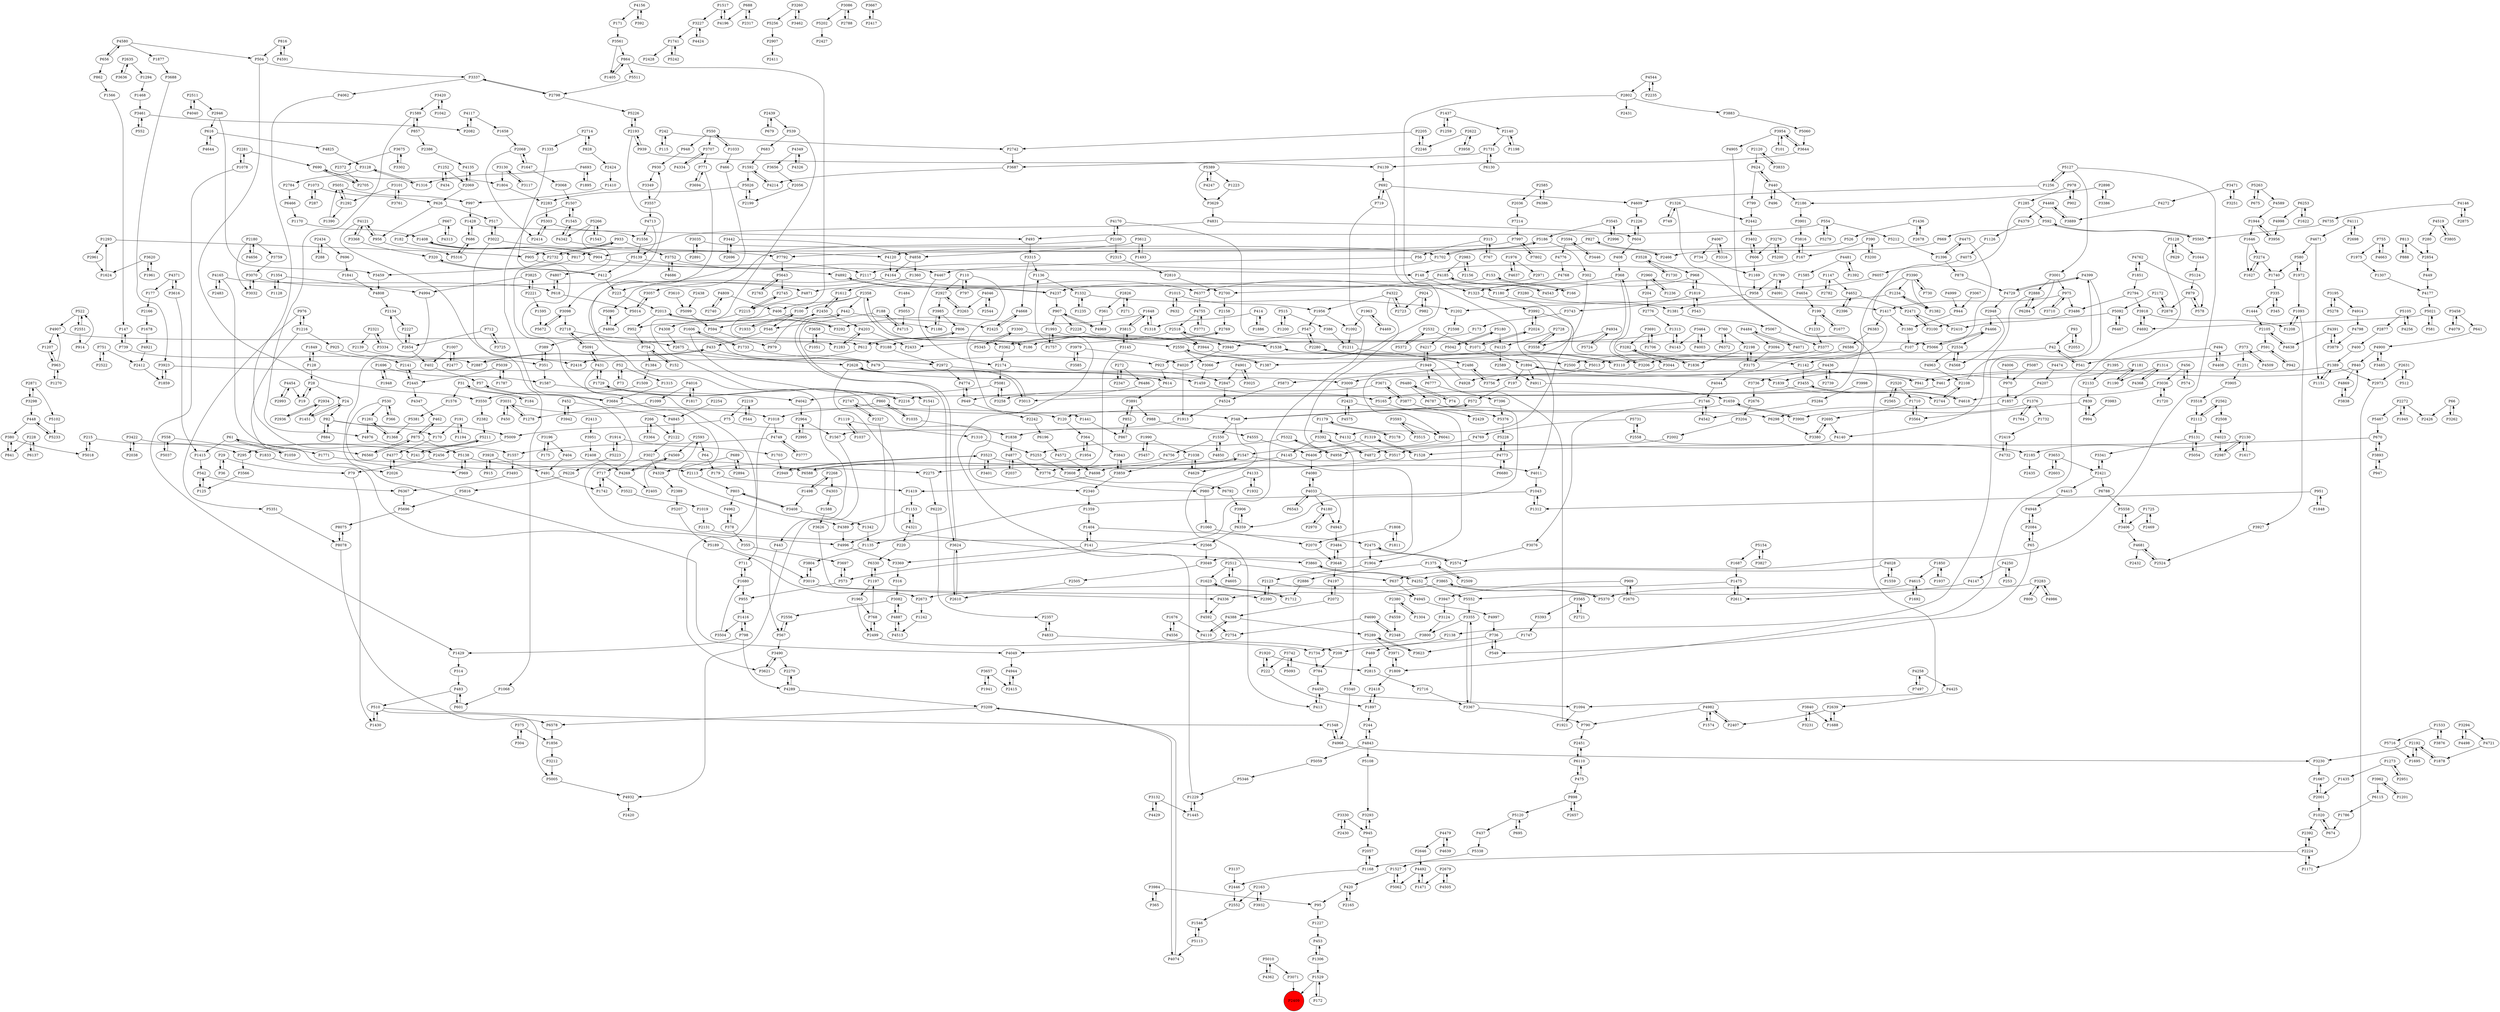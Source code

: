 digraph {
	P1428 -> P493
	P1498 -> P3408
	P2442 -> P3402
	P968 -> P1180
	P4877 -> P2037
	P2072 -> P4197
	P2358 -> P100
	P1687 -> P1475
	P4962 -> P378
	P3761 -> P3101
	P1007 -> P2477
	P2358 -> P406
	P3196 -> P404
	P4143 -> P1313
	P3992 -> P2024
	P2961 -> P1624
	P1975 -> P1307
	P1559 -> P4028
	P504 -> P3337
	P4466 -> P5066
	P4663 -> P755
	P1223 -> P3629
	P5021 -> P4692
	P839 -> P994
	P1741 -> P2428
	P1376 -> P1764
	P4033 -> P4180
	P4197 -> P2072
	P2002 -> P4872
	P3082 -> P4887
	P1252 -> P434
	P768 -> P1197
	P4020 -> P1913
	P504 -> P3550
	P1436 -> P526
	P4389 -> P4996
	P4681 -> P2432
	P2001 -> P1667
	P2728 -> P4125
	P3648 -> P4197
	P4140 -> P3517
	P2130 -> P2987
	P2871 -> P3298
	P2219 -> P544
	P1059 -> P61
	P4544 -> P2802
	P4321 -> P220
	P2108 -> P4399
	P316 -> P3082
	P3302 -> P3675
	P2057 -> P1168
	P1894 -> P197
	P6115 -> P1786
	P335 -> P1444
	P1993 -> P1757
	P670 -> P1528
	P1731 -> P6130
	P2280 -> P3110
	P420 -> P2165
	P2993 -> P4454
	P5087 -> P970
	P1404 -> P141
	P4831 -> P604
	P1354 -> P1128
	P1547 -> P6588
	P4117 -> P1658
	P452 -> P3942
	P1897 -> P2418
	P898 -> P2657
	P6298 -> P3380
	P1354 -> P4994
	P1877 -> P3688
	P827 -> P2466
	P2551 -> P914
	P2423 -> P5376
	P2888 -> P6284
	P3504 -> P1680
	P1416 -> P3504
	P3049 -> P2505
	P4755 -> P3771
	P3594 -> P3446
	P618 -> P4807
	P375 -> P1856
	P3274 -> P1627
	P4349 -> P4326
	P2744 -> P2108
	P686 -> P5316
	P1710 -> P2695
	P1567 -> P4932
	P1153 -> P4389
	P5131 -> P5054
	P979 -> P2450
	P1273 -> P1435
	P4997 -> P736
	P2631 -> P2973
	P3621 -> P3490
	P4637 -> P1976
	P4237 -> P907
	P4347 -> P462
	P888 -> P813
	P3942 -> P452
	P1099 -> P1278
	P4575 -> P2423
	P1622 -> P6253
	P1734 -> P784
	P3027 -> P717
	P1851 -> P2794
	P1949 -> P6777
	P4505 -> P2679
	P1256 -> P4609
	P5716 -> P1695
	P526 -> P904
	P1360 -> P1612
	P4798 -> P3879
	P390 -> P167
	P2934 -> P1451
	P857 -> P2386
	P994 -> P839
	P592 -> P669
	P2224 -> P1171
	P5256 -> P2907
	P952 -> P754
	P626 -> P956
	P2565 -> P2520
	P2038 -> P3422
	P4481 -> P1585
	P2268 -> P1498
	P2340 -> P1359
	P2280 -> P547
	P3442 -> P4858
	P2450 -> P594
	P1259 -> P1437
	P4943 -> P3484
	P272 -> P6486
	P4524 -> P1913
	P3742 -> P5093
	P6586 -> P2500
	P4147 -> P2611
	P1007 -> P402
	P1648 -> P3292
	P2445 -> P2141
	P1316 -> P3128
	P4692 -> P3918
	P1335 -> P1283
	P3455 -> P5165
	P2001 -> P1020
	P904 -> P1408
	P3688 -> P3923
	P4492 -> P1471
	P3390 -> P5013
	P3251 -> P3471
	P3101 -> P3761
	P1659 -> P3900
	P1018 -> P3621
	P4559 -> P2348
	P573 -> P3697
	P541 -> P42
	P2415 -> P4944
	P3022 -> P1068
	P2551 -> P522
	P3422 -> P2038
	P4170 -> P2100
	P1234 -> P1382
	P295 -> P3566
	P2794 -> P3486
	P302 -> P1387
	P2505 -> P2610
	P930 -> P3349
	P1696 -> P1948
	P649 -> P4774
	P3984 -> P365
	P3124 -> P3800
	P2123 -> P2390
	P469 -> P2815
	P5189 -> P2673
	P1417 -> P1380
	P5066 -> P4466
	P3393 -> P1747
	P1627 -> P3274
	P1382 -> P1234
	P6466 -> P1170
	P6220 -> P2357
	P5059 -> P5346
	P924 -> P982
	P5552 -> P3355
	P798 -> P1416
	P688 -> P2317
	P1405 -> P864
	P522 -> P4907
	P771 -> P2972
	P1292 -> P1390
	P4732 -> P2419
	P580 -> P1972
	P4887 -> P3082
	P2424 -> P1410
	P3566 -> P125
	P288 -> P2434
	P712 -> P3725
	P390 -> P3200
	P1576 -> P5381
	P7214 -> P7997
	P4749 -> P3777
	P809 -> P3283
	P4388 -> P4110
	P3001 -> P6284
	P1168 -> P2057
	P1617 -> P2130
	P2469 -> P1725
	P4755 -> P2518
	P1094 -> P1921
	P1310 -> P5253
	P2113 -> P803
	P1390 -> P5051
	P3044 -> P3756
	P6578 -> P1856
	P5105 -> P4256
	P3001 -> P2888
	P2611 -> P1475
	P5696 -> P8075
	P4185 -> P2700
	P3260 -> P3462
	P515 -> P1200
	P82 -> P170
	P624 -> P440
	P924 -> P2723
	P2747 -> P348
	P958 -> P1202
	P4572 -> P4698
	P5154 -> P3827
	P2105 -> P591
	P4809 -> P406
	P366 -> P530
	P1533 -> P5716
	P2875 -> P4146
	P3865 -> P4336
	P153 -> P166
	P2451 -> P6110
	P3710 -> P975
	P1261 -> P1368
	P4945 -> P4997
	P4016 -> P1099
	P1895 -> P4693
	P909 -> P2670
	P2654 -> P2227
	P3035 -> P2891
	P5389 -> P4247
	P1547 -> P3049
	P3098 -> P2718
	P695 -> P5120
	P1019 -> P2131
	P4892 -> P4237
	P335 -> P345
	P7997 -> P7792
	P1234 -> P1381
	P1073 -> P287
	P3833 -> P2120
	P351 -> P1587
	P3594 -> P4776
	P3471 -> P4272
	P3031 -> P450
	P79 -> P1430
	P5731 -> P2558
	P2215 -> P4308
	P1550 -> P4850
	P3523 -> P3401
	P5263 -> P4589
	P4774 -> P649
	P3771 -> P4755
	P3840 -> P3231
	P2718 -> P2675
	P4871 -> P2215
	P2216 -> P1729
	P197 -> P572
	P1415 -> P542
	P573 -> P955
	P690 -> P1804
	P2972 -> P1459
	P1015 -> P1956
	P1667 -> P2001
	P3694 -> P771
	P7997 -> P7802
	P1703 -> P2949
	P95 -> P1227
	P2396 -> P4652
	P1252 -> P2069
	P3859 -> P2340
	P6383 -> P6586
	P4580 -> P1877
	P4391 -> P3879
	P3022 -> P517
	P1606 -> P1541
	P3298 -> P448
	P951 -> P1312
	P2439 -> P679
	P1170 -> P1408
	P2927 -> P3985
	P1035 -> P860
	P3653 -> P2421
	P3137 -> P2446
	P2522 -> P751
	P4877 -> P3776
	P3725 -> P712
	P1595 -> P5672
	P2558 -> P5731
	P1677 -> P199
	P3752 -> P4467
	P6330 -> P1197
	P28 -> P19
	P402 -> P57
	P3420 -> P1589
	P1517 -> P4196
	P5351 -> P8078
	P1545 -> P4342
	P1732 -> P2419
	P1226 -> P604
	P314 -> P483
	P683 -> P1592
	P1408 -> P904
	P1368 -> P1261
	P1416 -> P798
	P4091 -> P1799
	P6480 -> P74
	P2552 -> P1546
	P790 -> P2451
	P947 -> P3893
	P1313 -> P4143
	P3485 -> P4900
	P768 -> P2499
	P2698 -> P4111
	P3071 -> P2409
	P494 -> P4408
	P7396 -> P5376
	P5266 -> P4807
	P3743 -> P173
	P2205 -> P2742
	P5289 -> P3971
	P2425 -> P4668
	P3838 -> P4869
	P4326 -> P4349
	P5092 -> P3100
	P5200 -> P3276
	P3486 -> P2410
	P546 -> P433
	P2174 -> P2847
	P878 -> P4729
	P581 -> P5021
	P4170 -> P5066
	P692 -> P719
	P686 -> P1428
	P5081 -> P3258
	P1624 -> P1293
	P948 -> P930
	P1285 -> P3009
	P167 -> P3816
	P1313 -> P3940
	P4468 -> P3889
	P3827 -> P5154
	P1538 -> P5013
	P1169 -> P958
	P4322 -> P1956
	P220 -> P6330
	P5565 -> P592
	P5102 -> P5233
	P5018 -> P215
	P1408 -> P817
	P3227 -> P1741
	P5165 -> P1904
	P591 -> P942
	P3464 -> P4003
	P2550 -> P3066
	P2716 -> P3367
	P3330 -> P945
	P1592 -> P5026
	P491 -> P1742
	P24 -> P1451
	P5005 -> P4932
	P1799 -> P4091
	P5093 -> P3742
	P3561 -> P864
	P2414 -> P5303
	P4721 -> P1878
	P4023 -> P2987
	P110 -> P797
	P2100 -> P223
	P3368 -> P4121
	P1976 -> P4637
	P433 -> P479
	P2585 -> P6386
	P754 -> P152
	P2520 -> P1710
	P4121 -> P3368
	P4121 -> P956
	P3900 -> P1659
	P6480 -> P6787
	P440 -> P2186
	P547 -> P186
	P73 -> P52
	P1093 -> P1208
	P5091 -> P431
	P3392 -> P4145
	P3128 -> P2784
	P4006 -> P970
	P1375 -> P2886
	P2407 -> P4982
	P2321 -> P3334
	P215 -> P5018
	P3196 -> P175
	P272 -> P2347
	P3623 -> P5289
	P852 -> P867
	P3280 -> P1417
	P365 -> P3984
	P1273 -> P2951
	P1606 -> P1733
	P4075 -> P6057
	P4289 -> P2270
	P2037 -> P4877
	P182 -> P2732
	P2180 -> P3759
	P3446 -> P3594
	P1417 -> P6383
	P1035 -> P1838
	P558 -> P1833
	P4901 -> P3025
	P42 -> P541
	P6377 -> P4755
	P839 -> P3564
	P2566 -> P3049
	P3671 -> P3877
	P1306 -> P453
	P3565 -> P3393
	P2140 -> P1731
	P624 -> P799
	P3227 -> P4424
	P1771 -> P6588
	P1507 -> P1545
	P6560 -> P875
	P2675 -> P2628
	P3364 -> P266
	P1323 -> P3992
	P4773 -> P5228
	P976 -> P5351
	P2315 -> P2810
	P5180 -> P4125
	P2740 -> P4809
	P1730 -> P3528
	P4469 -> P1963
	P1396 -> P878
	P4074 -> P3209
	P4252 -> P5552
	P6057 -> P4543
	P2357 -> P4833
	P4969 -> P907
	P4467 -> P2174
	P2321 -> P2139
	P3523 -> P2949
	P6196 -> P4572
	P1319 -> P1547
	P1648 -> P3815
	P2971 -> P4871
	P2728 -> P3558
	P1256 -> P5127
	P3905 -> P3518
	P816 -> P4591
	P368 -> P1323
	P5303 -> P1556
	P2802 -> P3883
	P2696 -> P3442
	P6253 -> P1622
	P6680 -> P4773
	P1242 -> P4513
	P1702 -> P5186
	P355 -> P3697
	P1731 -> P3687
	P3130 -> P1804
	P1819 -> P3743
	P2327 -> P2747
	P939 -> P2193
	P242 -> P2742
	P3777 -> P4749
	P404 -> P491
	P3117 -> P3130
	P5042 -> P5180
	P2450 -> P4203
	P4776 -> P4768
	P1747 -> P3623
	P1848 -> P951
	P616 -> P4644
	P1216 -> P3019
	P3067 -> P944
	P3282 -> P1836
	P2603 -> P3653
	P2192 -> P3230
	P2654 -> P2134
	P3954 -> P101
	P2973 -> P1171
	P5284 -> P4542
	P1018 -> P4749
	P4825 -> P3128
	P4391 -> P4638
	P3658 -> P3362
	P1954 -> P364
	P2134 -> P2227
	P3408 -> P1342
	P755 -> P1975
	P530 -> P366
	P2512 -> P4605
	P4481 -> P1392
	P4046 -> P3263
	P988 -> P4555
	P3461 -> P552
	P1092 -> P1211
	P6777 -> P7396
	P4968 -> P3230
	P1746 -> P4542
	P799 -> P2442
	P1179 -> P3392
	P2348 -> P4690
	P751 -> P2522
	P184 -> P31
	P798 -> P4289
	P1384 -> P1509
	P2894 -> P689
	P128 -> P28
	P656 -> P862
	P3367 -> P790
	P1389 -> P1151
	P3616 -> P4371
	P4843 -> P5059
	P1692 -> P4615
	P1678 -> P4921
	P626 -> P517
	P1878 -> P2192
	P2705 -> P690
	P1894 -> P941
	P4833 -> P1734
	P1961 -> P3620
	P4203 -> P2433
	P739 -> P147
	P42 -> P3110
	P1235 -> P1332
	P440 -> P496
	P4125 -> P2589
	P348 -> P1550
	P1437 -> P2140
	P951 -> P1848
	P554 -> P493
	P2423 -> P4575
	P3422 -> P1557
	P4845 -> P2122
	P3951 -> P2408
	P719 -> P573
	P1044 -> P5124
	P4556 -> P1676
	P1509 -> P3550
	P66 -> P3262
	P4120 -> P4164
	P3545 -> P2996
	P1658 -> P2068
	P448 -> P380
	P65 -> P549
	P3691 -> P1706
	P2163 -> P2552
	P412 -> P223
	P5021 -> P581
	P4773 -> P6680
	P4033 -> P4943
	P1956 -> P1092
	P862 -> P1566
	P5223 -> P1914
	P378 -> P4962
	P461 -> P3013
	P4256 -> P5105
	P3947 -> P3124
	P3094 -> P3175
	P923 -> P614
	P1956 -> P547
	P4509 -> P373
	P5207 -> P5189
	P1941 -> P3657
	P4484 -> P4071
	P2628 -> P3860
	P4693 -> P1316
	P3212 -> P5005
	P2224 -> P2392
	P4544 -> P2235
	P191 -> P1194
	P75 -> P5009
	P5051 -> P997
	P6787 -> P6359
	P2631 -> P512
	P52 -> P73
	P3406 -> P4681
	P3110 -> P2280
	P3684 -> P120
	P1786 -> P674
	P2798 -> P3337
	P389 -> P351
	P1517 -> P3227
	P413 -> P4450
	P4203 -> P1283
	P3341 -> P2421
	P1179 -> P3178
	P5511 -> P2798
	P3292 -> P2013
	P2185 -> P2435
	P2180 -> P4656
	P4342 -> P7792
	P3979 -> P3585
	P5202 -> P2427
	P736 -> P549
	P3175 -> P4044
	P2486 -> P5873
	P31 -> P184
	P443 -> P567
	P734 -> P1169
	P4713 -> P1556
	P1498 -> P2268
	P4568 -> P2534
	P3009 -> P2423
	P244 -> P4843
	P345 -> P335
	P4474 -> P4207
	P2593 -> P64
	P4934 -> P3558
	P2739 -> P4436
	P3891 -> P988
	P2776 -> P1313
	P1435 -> P2001
	P2574 -> P2475
	P4639 -> P4479
	P3893 -> P670
	P841 -> P380
	P5091 -> P2718
	P1914 -> P5223
	P5228 -> P4773
	P907 -> P4969
	P904 -> P4892
	P4986 -> P3283
	P1171 -> P2224
	P2898 -> P3386
	P2140 -> P1198
	P2622 -> P3958
	P4591 -> P816
	P3274 -> P1740
	P1430 -> P510
	P4033 -> P4080
	P5731 -> P4769
	P2193 -> P3098
	P315 -> P56
	P3283 -> P5370
	P5105 -> P2877
	P171 -> P3561
	P3082 -> P2556
	P3983 -> P994
	P4858 -> P4164
	P186 -> P2358
	P3707 -> P4334
	P1304 -> P2380
	P1285 -> P592
	P2593 -> P4569
	P2754 -> P4049
	P2511 -> P2946
	P5113 -> P1546
	P2072 -> P4388
	P550 -> P948
	P5724 -> P4934
	P4609 -> P1226
	P2483 -> P4165
	P2389 -> P5207
	P3334 -> P2321
	P1445 -> P1229
	P2635 -> P1294
	P2589 -> P4911
	P3636 -> P2635
	P4958 -> P5322
	P755 -> P4663
	P1945 -> P2272
	P1197 -> P1965
	P93 -> P42
	P1236 -> P2960
	P4067 -> P3316
	P942 -> P591
	P4258 -> P4425
	P550 -> P1033
	P4807 -> P618
	P448 -> P5233
	P147 -> P739
	P1202 -> P2598
	P2013 -> P952
	P1294 -> P1468
	P3752 -> P4686
	P1546 -> P5113
	P4040 -> P2511
	P8075 -> P8078
	P3032 -> P3070
	P1147 -> P2782
	P3367 -> P3355
	P543 -> P1819
	P1920 -> P2815
	P2714 -> P828
	P2471 -> P2410
	P1729 -> P431
	P3390 -> P1234
	P4165 -> P6560
	P1180 -> P1381
	P5108 -> P3293
	P4322 -> P3340
	P2598 -> P4217
	P2421 -> P3341
	P3940 -> P4020
	P2854 -> P449
	P1894 -> P4911
	P400 -> P1389
	P1020 -> P2392
	P1437 -> P1259
	P3984 -> P95
	P100 -> P1933
	P717 -> P3522
	P2987 -> P2130
	P3368 -> P320
	P3815 -> P1648
	P2268 -> P4303
	P1292 -> P5051
	P61 -> P1771
	P2386 -> P4135
	P860 -> P1035
	P2500 -> P461
	P3877 -> P3671
	P817 -> P3459
	P3653 -> P2603
	P4049 -> P4944
	P1326 -> P749
	P4247 -> P5389
	P784 -> P4450
	P3616 -> P1415
	P3406 -> P5558
	P4928 -> P1538
	P1538 -> P2518
	P6253 -> P4998
	P3195 -> P4914
	P3066 -> P1459
	P2193 -> P939
	P2224 -> P1168
	P1648 -> P1318
	P3128 -> P1316
	P522 -> P2551
	P1451 -> P24
	P1283 -> P4203
	P5124 -> P879
	P1126 -> P4075
	P320 -> P412
	P3624 -> P442
	P4111 -> P2698
	P2562 -> P2112
	P5026 -> P2283
	P3458 -> P4079
	P2544 -> P4046
	P2960 -> P1236
	P3490 -> P2270
	P1293 -> P905
	P2198 -> P3175
	P2192 -> P1695
	P1093 -> P3927
	P5467 -> P670
	P542 -> P6367
	P4756 -> P3608
	P1441 -> P867
	P315 -> P767
	P153 -> P4237
	P2421 -> P6788
	P978 -> P902
	P1181 -> P1190
	P3377 -> P3206
	P2405 -> P2593
	P3558 -> P2728
	P2024 -> P1071
	P1033 -> P550
	P2228 -> P3940
	P2270 -> P4289
	P3956 -> P1944
	P3667 -> P2417
	P456 -> P574
	P1375 -> P2509
	P3962 -> P6115
	P2082 -> P4117
	P5212 -> P1396
	P2970 -> P4180
	P5051 -> P1292
	P1201 -> P3962
	P4028 -> P4252
	P939 -> P4139
	P760 -> P6372
	P1323 -> P4132
	P945 -> P3293
	P494 -> P541
	P1592 -> P4214
	P3825 -> P2221
	P2372 -> P2705
	P3057 -> P5014
	P5120 -> P695
	P898 -> P5120
	P3098 -> P5672
	P287 -> P1073
	P3859 -> P3843
	P3518 -> P2112
	P3918 -> P4692
	P1585 -> P4654
	P222 -> P1897
	P2679 -> P1471
	P4808 -> P2134
	P1545 -> P1507
	P5211 -> P241
	P2417 -> P3667
	P4907 -> P3188
	P3675 -> P2372
	P2100 -> P2315
	P813 -> P888
	P1507 -> P4996
	P2670 -> P909
	P2723 -> P4322
	P5389 -> P3629
	P2242 -> P6196
	P2117 -> P5090
	P5014 -> P3057
	P4269 -> P2405
	P2165 -> P420
	P5099 -> P594
	P614 -> P3891
	P5139 -> P2117
	P4329 -> P2389
	P749 -> P1326
	P6130 -> P1731
	P2272 -> P5467
	P2678 -> P1436
	P375 -> P304
	P4806 -> P5090
	P3865 -> P5370
	P592 -> P5565
	P970 -> P1857
	P3132 -> P1445
	P5010 -> P4362
	P1741 -> P5242
	P1151 -> P1389
	P5090 -> P4806
	P2024 -> P3992
	P4111 -> P4671
	P2718 -> P5091
	P2068 -> P1647
	P803 -> P3408
	P3648 -> P3484
	P4569 -> P4269
	P1278 -> P3031
	P1404 -> P2475
	P4901 -> P2847
	P120 -> P364
	P2558 -> P2185
	P223 -> P2013
	P3086 -> P5202
	P4982 -> P790
	P2995 -> P2964
	P2695 -> P4140
	P93 -> P2053
	P606 -> P1169
	P378 -> P355
	P2960 -> P204
	P2272 -> P2426
	P2518 -> P3944
	P1944 -> P3956
	P6041 -> P6406
	P1696 -> P1587
	P4843 -> P5108
	P4479 -> P4639
	P4003 -> P3464
	P2520 -> P2565
	P115 -> P242
	P2518 -> P1538
	P56 -> P4467
	P3315 -> P1136
	P6137 -> P228
	P1543 -> P5266
	P166 -> P153
	P280 -> P2854
	P3550 -> P2382
	P2639 -> P2407
	P3928 -> P915
	P4968 -> P1548
	P4156 -> P171
	P679 -> P2439
	P3178 -> P1179
	P674 -> P1020
	P4693 -> P1895
	P3985 -> P1186
	P2550 -> P1387
	P3019 -> P3804
	P550 -> P3707
	P204 -> P2776
	P2186 -> P3901
	P1972 -> P580
	P1680 -> P711
	P717 -> P1742
	P4146 -> P6735
	P969 -> P5138
	P4887 -> P4513
	P2508 -> P4023
	P852 -> P3891
	P29 -> P36
	P5672 -> P3098
	P3209 -> P6578
	P4914 -> P4798
	P75 -> P4132
	P1190 -> P1181
	P5873 -> P4524
	P1211 -> P2486
	P4133 -> P1932
	P1921 -> P1949
	P3188 -> P2972
	P1315 -> P3684
	P530 -> P969
	P5062 -> P1527
	P667 -> P182
	P760 -> P2198
	P6110 -> P475
	P3462 -> P3260
	P2108 -> P2744
	P3282 -> P3044
	P172 -> P1529
	P554 -> P5279
	P3195 -> P5278
	P2946 -> P3459
	P4408 -> P494
	P1646 -> P3274
	P604 -> P1226
	P574 -> P456
	P3691 -> P3282
	P3620 -> P1624
	P3838 -> P840
	P618 -> P5014
	P4652 -> P2396
	P840 -> P461
	P515 -> P386
	P2534 -> P4568
	P1574 -> P4982
	P1804 -> P2283
	P266 -> P3364
	P5211 -> P295
	P2272 -> P1945
	P1746 -> P3076
	P2534 -> P4963
	P6110 -> P2451
	P2084 -> P65
	P4729 -> P4399
	P1033 -> P466
	P52 -> P1315
	P5154 -> P1687
	P5289 -> P3623
	P2130 -> P1617
	P364 -> P1954
	P2446 -> P2552
	P2254 -> P4845
	P2763 -> P5643
	P2679 -> P4505
	P3362 -> P2769
	P253 -> P4250
	P3883 -> P5060
	P2056 -> P2199
	P5128 -> P1044
	P4809 -> P2740
	P4944 -> P2415
	P4519 -> P3805
	P3528 -> P968
	P2227 -> P2654
	P2439 -> P539
	P3891 -> P852
	P1850 -> P4615
	P408 -> P368
	P1937 -> P1850
	P199 -> P1677
	P1251 -> P3905
	P3564 -> P1710
	P875 -> P462
	P2221 -> P1595
	P4121 -> P479
	P1914 -> P1703
	P567 -> P2556
	P2112 -> P5131
	P1965 -> P768
	P1963 -> P4469
	P2949 -> P3523
	P5060 -> P3644
	P414 -> P1318
	P1153 -> P4321
	P1528 -> P1319
	P483 -> P601
	P2886 -> P1712
	P3517 -> P2275
	P4117 -> P2082
	P2123 -> P4945
	P2419 -> P4732
	P1612 -> P2450
	P2120 -> P624
	P364 -> P3843
	P2198 -> P1836
	P1020 -> P674
	P74 -> P6480
	P914 -> P522
	P547 -> P2280
	P4436 -> P3736
	P179 -> P1419
	P864 -> P5511
	P4214 -> P1592
	P1227 -> P453
	P1071 -> P1894
	P406 -> P612
	P1216 -> P925
	P689 -> P2894
	P915 -> P3928
	P3657 -> P2415
	P2026 -> P4377
	P4996 -> P3369
	P907 -> P1993
	P1475 -> P2673
	P215 -> P295
	P7497 -> P4258
	P5026 -> P2199
	P2105 -> P4638
	P1904 -> P2123
	P496 -> P440
	P1306 -> P1529
	P649 -> P2242
	P3923 -> P1839
	P907 -> P2228
	P909 -> P3947
	P816 -> P504
	P3013 -> P2628
	P4644 -> P616
	P101 -> P3954
	P5278 -> P3195
	P453 -> P1306
	P1396 -> P4475
	P442 -> P3624
	P2445 -> P4347
	P6226 -> P5816
	P857 -> P1589
	P5186 -> P1702
	P2512 -> P1623
	P3889 -> P4468
	P4850 -> P1550
	P2769 -> P3362
	P5010 -> P3071
	P4139 -> P692
	P1527 -> P5062
	P4336 -> P4592
	P860 -> P1018
	P4145 -> P4629
	P612 -> P806
	P4638 -> P2105
	P82 -> P884
	P1419 -> P1153
	P1740 -> P335
	P5322 -> P4958
	P2486 -> P3756
	P5372 -> P2532
	P3608 -> P6792
	P1849 -> P128
	P141 -> P3369
	P2408 -> P4269
	P4454 -> P2993
	P4165 -> P618
	P3528 -> P1730
	P2122 -> P3027
	P3515 -> P3593
	P2380 -> P1304
	P879 -> P2878
	P4831 -> P817
	P5316 -> P686
	P3022 -> P4120
	P110 -> P1441
	P1676 -> P4110
	P4963 -> P2108
	P3019 -> P4336
	P3355 -> P3367
	P2466 -> P827
	P4371 -> P177
	P1319 -> P1528
	P2639 -> P1688
	P6359 -> P3906
	P1527 -> P420
	P902 -> P978
	P6467 -> P5092
	P2412 -> P1859
	P1680 -> P955
	P2156 -> P2983
	P1932 -> P4133
	P667 -> P4313
	P3805 -> P4519
	P4080 -> P4033
	P6735 -> P5565
	P4313 -> P667
	P4362 -> P5010
	P5186 -> P302
	P3200 -> P390
	P406 -> P1186
	P4399 -> P2138
	P2810 -> P2700
	P1886 -> P414
	P6788 -> P5558
	P4905 -> P2216
	P3330 -> P2430
	P1566 -> P147
	P2871 -> P5102
	P6386 -> P2585
	P440 -> P624
	P1293 -> P2961
	P5816 -> P5696
	P730 -> P3390
	P3263 -> P2927
	P1136 -> P1332
	P963 -> P4907
	P1043 -> P1312
	P3612 -> P1493
	P475 -> P898
	P692 -> P4609
	P5389 -> P1223
	P1078 -> P1429
	P956 -> P5316
	P4133 -> P980
	P3523 -> P4011
	P4342 -> P1545
	P1725 -> P3406
	P1186 -> P3985
	P3684 -> P57
	P1436 -> P2678
	P4872 -> P3392
	P2317 -> P688
	P241 -> P5211
	P5223 -> P6226
	P2714 -> P1335
	P2215 -> P2745
	P348 -> P572
	P2826 -> P361
	P3076 -> P2574
	P1207 -> P963
	P879 -> P578
	P6372 -> P760
	P475 -> P6110
	P3979 -> P4020
	P2877 -> P400
	P2695 -> P3380
	P3100 -> P2471
	P1954 -> P2113
	P3944 -> P2500
	P6588 -> P1547
	P3086 -> P2788
	P4165 -> P2483
	P2646 -> P4492
	P751 -> P2412
	P3928 -> P491
	P1395 -> P2133
	P4686 -> P3752
	P1060 -> P2070
	P2100 -> P4170
	P3145 -> P3776
	P5092 -> P6467
	P2172 -> P5092
	P1742 -> P717
	P348 -> P413
	P1318 -> P1648
	P1229 -> P1445
	P1729 -> P2216
	P188 -> P546
	P4258 -> P7497
	P4454 -> P19
	P1799 -> P958
	P4164 -> P1180
	P3971 -> P1809
	P1710 -> P3564
	P3392 -> P4872
	P3362 -> P2174
	P1993 -> P2550
	P1038 -> P4629
	P2281 -> P1078
	P5131 -> P3341
	P2983 -> P4185
	P6543 -> P4033
	P29 -> P79
	P1556 -> P5139
	P813 -> P2854
	P3204 -> P2002
	P3035 -> P1702
	P3230 -> P1667
	P5279 -> P554
	P4252 -> P3860
	P188 -> P4715
	P1787 -> P5039
	P905 -> P148
	P4349 -> P3656
	P5138 -> P2275
	P1859 -> P3923
	P933 -> P2732
	P4900 -> P840
	P4998 -> P3956
	P2887 -> P433
	P1326 -> P1094
	P530 -> P1261
	P1529 -> P2409
	P1429 -> P314
	P373 -> P1251
	P2676 -> P3204
	P3557 -> P4713
	P554 -> P5212
	P2392 -> P2224
	P6406 -> P4080
	P2742 -> P3687
	P4589 -> P1944
	P5053 -> P4715
	P2380 -> P4559
	P945 -> P2057
	P4921 -> P2412
	P1695 -> P2192
	P4016 -> P1817
	P4629 -> P1038
	P1809 -> P2418
	P3671 -> P3258
	P2951 -> P1273
	P3294 -> P4721
	P1147 -> P4652
	P199 -> P1233
	P5338 -> P1527
	P2524 -> P4681
	P944 -> P1380
	P978 -> P1285
	P4250 -> P4147
	P1197 -> P6330
	P3675 -> P3302
	P4615 -> P1692
	P4071 -> P4484
	P4806 -> P389
	P1475 -> P2611
	P1856 -> P3212
	P2221 -> P3825
	P3459 -> P4808
	P2084 -> P4948
	P2163 -> P3932
	P3658 -> P1051
	P3471 -> P3251
	P61 -> P1415
	P2117 -> P6377
	P3300 -> P5345
	P2948 -> P4466
	P2180 -> P3032
	P544 -> P2219
	P3742 -> P222
	P4907 -> P1207
	P1135 -> P3804
	P177 -> P2166
	P1194 -> P191
	P1589 -> P4976
	P1949 -> P6041
	P3561 -> P1405
	P1725 -> P2469
	P1216 -> P976
	P5253 -> P3608
	P2138 -> P208
	P2983 -> P2156
	P510 -> P5005
	P19 -> P28
	P4948 -> P2084
	P2972 -> P4774
	P2499 -> P208
	P2358 -> P442
	P8078 -> P6578
	P433 -> P2887
	P4513 -> P4887
	P170 -> P4377
	P7802 -> P7997
	P3402 -> P606
	P3901 -> P3816
	P1808 -> P2070
	P1376 -> P1732
	P1380 -> P107
	P1976 -> P2971
	P3276 -> P606
	P690 -> P2705
	P4466 -> P2534
	P1811 -> P1808
	P1314 -> P4368
	P3036 -> P1720
	P6792 -> P3906
	P228 -> P841
	P1270 -> P963
	P4671 -> P1151
	P373 -> P4509
	P2430 -> P3330
	P5263 -> P675
	P2112 -> P2562
	P1392 -> P4481
	P2732 -> P933
	P2421 -> P4415
	P5381 -> P1368
	P3380 -> P2695
	P3877 -> P2429
	P2964 -> P1567
	P1819 -> P543
	P1588 -> P3626
	P173 -> P3188
	P1071 -> P2024
	P3876 -> P1533
	P3629 -> P4831
	P483 -> P510
	P2907 -> P2411
	P4180 -> P2970
	P968 -> P1819
	P806 -> P612
	P2732 -> P4389
	P2934 -> P2936
	P7792 -> P5643
	P479 -> P614
	P4250 -> P253
	P3355 -> P3800
	P3484 -> P3648
	P803 -> P4962
	P2802 -> P4011
	P1128 -> P1354
	P2347 -> P272
	P2275 -> P6220
	P3626 -> P2390
	P4450 -> P1094
	P1990 -> P5457
	P1702 -> P2117
	P2509 -> P1375
	P980 -> P1060
	P5643 -> P2763
	P3455 -> P4618
	P976 -> P1216
	P2654 -> P402
	P3759 -> P3070
	P4652 -> P2471
	P3493 -> P6367
	P637 -> P4945
	P4618 -> P3455
	P431 -> P5091
	P517 -> P3022
	P1389 -> P941
	P2585 -> P2036
	P1623 -> P1712
	P1038 -> P3859
	P1849 -> P2416
	P1389 -> P2973
	P4668 -> P2425
	P3656 -> P2056
	P3825 -> P4994
	P4656 -> P2180
	P1078 -> P2281
	P875 -> P5138
	P4207 -> P1857
	P4475 -> P1396
	P3624 -> P2610
	P4011 -> P1043
	P222 -> P1920
	P3316 -> P4067
	P3840 -> P1688
	P2130 -> P2185
	P3843 -> P3859
	P3068 -> P1507
	P632 -> P1015
	P549 -> P736
	P456 -> P3036
	P175 -> P3196
	P1841 -> P4808
	P3031 -> P1278
	P3860 -> P4252
	P4615 -> P5552
	P4046 -> P2544
	P591 -> P923
	P2036 -> P7214
	P4436 -> P2739
	P1712 -> P1623
	P3294 -> P4498
	P5558 -> P3406
	P4424 -> P3227
	P3031 -> P1018
	P982 -> P924
	P5127 -> P637
	P4654 -> P199
	P31 -> P1576
	P3958 -> P2622
	P4033 -> P6543
	P304 -> P375
	P580 -> P1740
	P975 -> P1417
	P4042 -> P2964
	P167 -> P148
	P3442 -> P2696
	P828 -> P2424
	P466 -> P443
	P242 -> P115
	P4399 -> P4729
	P65 -> P2084
	P2747 -> P2327
	P1676 -> P4556
	P8078 -> P8075
	P4492 -> P5062
	P4773 -> P4698
	P2700 -> P2158
	P578 -> P879
	P4999 -> P944
	P5128 -> P1809
	P2141 -> P2445
	P191 -> P170
	P4377 -> P2113
	P3258 -> P5081
	P5376 -> P5228
	P3206 -> P368
	P2477 -> P1007
	P975 -> P3486
	P1647 -> P3068
	P601 -> P483
	P1119 -> P1037
	P5039 -> P1787
	P612 -> P2416
	P493 -> P3315
	P5643 -> P2745
	P754 -> P1384
	P558 -> P5037
	P3401 -> P3523
	P4237 -> P4892
	P228 -> P6137
	P3260 -> P5256
	P1200 -> P515
	P5139 -> P412
	P1410 -> P997
	P2070 -> P3648
	P2964 -> P2995
	P4371 -> P3616
	P2219 -> P75
	P4690 -> P2348
	P3776 -> P980
	P712 -> P2654
	P3276 -> P5200
	P689 -> P4329
	P2382 -> P5211
	P3620 -> P1961
	P827 -> P4120
	P696 -> P1841
	P4994 -> P4049
	P5266 -> P1543
	P4217 -> P1949
	P1493 -> P3612
	P5120 -> P437
	P431 -> P1729
	P1897 -> P244
	P2499 -> P768
	P2532 -> P5372
	P128 -> P1849
	P1706 -> P3691
	P875 -> P6560
	P380 -> P841
	P4749 -> P1557
	P449 -> P4177
	P2456 -> P79
	P3644 -> P3954
	P1808 -> P1811
	P2390 -> P2123
	P6284 -> P2888
	P2511 -> P4040
	P3923 -> P1859
	P867 -> P852
	P955 -> P1416
	P736 -> P469
	P798 -> P1429
	P5180 -> P5042
	P2927 -> P3263
	P4269 -> P4569
	P4475 -> P107
	P975 -> P3710
	P864 -> P952
	P3130 -> P3117
	P1042 -> P3420
	P3557 -> P930
	P1757 -> P1993
	P2802 -> P2431
	P437 -> P5338
	P5039 -> P2445
	P5226 -> P2193
	P1764 -> P1376
	P4698 -> P1419
	P1312 -> P1043
	P2826 -> P271
	P3337 -> P2798
	P4833 -> P2357
	P616 -> P4825
	P1332 -> P1235
	P5266 -> P4342
	P5322 -> P5253
	P4079 -> P3458
	P36 -> P29
	P3593 -> P6041
	P412 -> P320
	P1836 -> P3282
	P3998 -> P5284
	P1963 -> P1092
	P1342 -> P1135
	P767 -> P315
	P2139 -> P351
	P1051 -> P3658
	P539 -> P2340
	P884 -> P82
	P2948 -> P4568
	P1381 -> P5067
	P3464 -> P4143
	P3175 -> P2198
	P4498 -> P3294
	P3962 -> P1201
	P1933 -> P100
	P3800 -> P1734
	P1733 -> P923
	P2205 -> P2246
	P5067 -> P3377
	P2610 -> P3624
	P3420 -> P1042
	P4715 -> P188
	P3458 -> P641
	P4843 -> P244
	P3697 -> P573
	P3490 -> P3621
	P2069 -> P626
	P4164 -> P3057
	P2946 -> P616
	P4377 -> P2026
	P4858 -> P1360
	P2518 -> P2433
	P2174 -> P5081
	P2622 -> P2246
	P4388 -> P5289
	P3593 -> P3515
	P3585 -> P3979
	P1332 -> P1202
	P1326 -> P2442
	P2898 -> P2186
	P2192 -> P1878
	P669 -> P2466
	P271 -> P2826
	P1688 -> P2639
	P4110 -> P4388
	P2120 -> P3833
	P1817 -> P4016
	P1428 -> P686
	P2013 -> P3292
	P5037 -> P558
	P3036 -> P4618
	P5113 -> P4074
	P442 -> P2425
	P840 -> P4869
	P4185 -> P4543
	P4605 -> P2512
	P1733 -> P1606
	P6359 -> P2566
	P2413 -> P3951
	P1659 -> P120
	P3293 -> P945
	P4196 -> P1517
	P1965 -> P2499
	P3918 -> P1208
	P2936 -> P2934
	P4303 -> P1588
	P2358 -> P186
	P452 -> P4845
	P4028 -> P1559
	P797 -> P110
	P66 -> P2426
	P57 -> P3684
	P670 -> P3893
	P3992 -> P1142
	P1589 -> P857
	P5081 -> P4042
	P3612 -> P4858
	P771 -> P3694
	P1833 -> P2026
	P392 -> P4156
	P2246 -> P2205
	P4135 -> P2069
	P1529 -> P172
	P1484 -> P5053
	P1459 -> P5165
	P462 -> P875
	P1587 -> P4042
	P6486 -> P649
	P1819 -> P968
	P1920 -> P222
	P2562 -> P2508
	P4869 -> P3838
	P3132 -> P4429
	P3386 -> P2898
	P2438 -> P5099
	P2532 -> P1071
	P552 -> P3461
	P512 -> P2631
	P3816 -> P167
	P997 -> P1428
	P5127 -> P3001
	P107 -> P1142
	P2283 -> P5303
	P420 -> P95
	P380 -> P5018
	P572 -> P348
	P3954 -> P3644
	P1142 -> P3455
	P82 -> P5009
	P5233 -> P448
	P208 -> P784
	P4543 -> P4185
	P3001 -> P975
	P3736 -> P2676
	P3408 -> P803
	P3390 -> P730
	P2450 -> P1612
	P1314 -> P1190
	P4681 -> P2524
	P3340 -> P4968
	P3298 -> P2871
	P4934 -> P5724
	P3879 -> P4391
	P1208 -> P1093
	P2172 -> P2878
	P963 -> P1207
	P4429 -> P3132
	P1851 -> P4762
	P4180 -> P4943
	P4132 -> P3517
	P2199 -> P5026
	P1990 -> P1038
	P4479 -> P2646
	P5346 -> P1229
	P510 -> P1548
	P100 -> P546
	P3337 -> P4062
	P4334 -> P3707
	P1838 -> P4877
	P386 -> P1211
	P4976 -> P2456
	P3545 -> P5186
	P1548 -> P4968
	P2434 -> P696
	P1857 -> P6298
	P2053 -> P93
	P5242 -> P1741
	P4542 -> P1746
	P3283 -> P4986
	P4415 -> P4948
	P2471 -> P3100
	P434 -> P1252
	P5013 -> P4928
	P2888 -> P4140
	P3145 -> P3815
	P5127 -> P1256
	P1068 -> P601
	P3687 -> P4214
	P864 -> P1405
	P28 -> P24
	P148 -> P1323
	P4177 -> P5021
	P4911 -> P1659
	P3101 -> P1292
	P1181 -> P1839
	P4762 -> P1851
	P4982 -> P1574
	P3927 -> P2524
	P3565 -> P2721
	P2628 -> P3013
	P414 -> P1886
	P2996 -> P3545
	P4762 -> P578
	P606 -> P3402
	P4580 -> P656
	P2475 -> P2574
	P629 -> P5128
	P4468 -> P4379
	P3522 -> P1019
	P3815 -> P3145
	P2556 -> P567
	P61 -> P1059
	P3954 -> P4905
	P4146 -> P2875
	P1949 -> P4217
	P688 -> P4196
	P4484 -> P3094
	P3369 -> P316
	P3390 -> P1382
	P4729 -> P2948
	P3209 -> P4074
	P361 -> P4969
	P1198 -> P2140
	P2166 -> P1678
	P4982 -> P2407
	P4580 -> P504
	P3893 -> P947
	P2798 -> P5226
	P5303 -> P2414
	P152 -> P754
	P4768 -> P6377
	P4592 -> P2754
	P1557 -> P3493
	P2635 -> P3636
	P4450 -> P413
	P5457 -> P1990
	P2158 -> P2769
	P5370 -> P3865
	P1387 -> P2550
	P5014 -> P4806
	P3707 -> P771
	P3610 -> P5099
	P4322 -> P2723
	P656 -> P4580
	P4272 -> P3889
	P4156 -> P392
	P1646 -> P1627
	P510 -> P1430
	P567 -> P3490
	P1229 -> P1136
	P1550 -> P4756
	P4379 -> P1126
	P2847 -> P4524
	P1359 -> P1404
	P3756 -> P2486
	P692 -> P3066
	P4368 -> P1314
	P1533 -> P3876
	P4900 -> P3485
	P2891 -> P3035
	P1015 -> P632
	P6367 -> P5696
	P2068 -> P2414
	P4062 -> P241
	P1541 -> P1567
	P3906 -> P6359
	P2878 -> P2172
	P3644 -> P4139
	P539 -> P683
	P1809 -> P3971
	P542 -> P125
	P2131 -> P2566
	P431 -> P711
	P1233 -> P3377
	P675 -> P5263
	P266 -> P2122
	P4519 -> P280
	P3283 -> P809
	P3349 -> P3557
	P4067 -> P734
	P3657 -> P1941
	P963 -> P1270
	P3932 -> P2163
	P110 -> P2927
	P2721 -> P3565
	P2657 -> P898
	P2475 -> P1904
	P3461 -> P2082
	P5009 -> P2456
	P1037 -> P1119
	P4425 -> P2639
	P641 -> P4900
	P2418 -> P1897
	P4555 -> P6406
	P1948 -> P1696
	P2193 -> P5226
	P2784 -> P6466
	P739 -> P2887
	P4769 -> P4958
	P4671 -> P580
	P3027 -> P4329
	P1168 -> P2446
	P1647 -> P2068
	P64 -> P179
	P3070 -> P3032
	P3231 -> P3840
	P24 -> P82
	P1720 -> P3036
	P933 -> P905
	P1972 -> P1093
	P2815 -> P2716
	P1839 -> P2744
	P1471 -> P4492
	P450 -> P3031
	P3262 -> P66
	P3804 -> P3019
	P594 -> P979
	P4321 -> P1153
	P1119 -> P1310
	P6787 -> P6298
	P4044 -> P1746
	P719 -> P692
	P5128 -> P629
	P2434 -> P288
	P925 -> P2141
	P1468 -> P3461
	P1043 -> P1135
	P828 -> P2714
	P2235 -> P4544
	P4713 -> P5139
	P2745 -> P2215
	P2512 -> P637
	P1261 -> P4976
	P125 -> P542
	P1850 -> P1937
	P3070 -> P4871
	P1307 -> P4177
	P5138 -> P969
	P3315 -> P4668
	P933 -> P3752
	P5054 -> P5131
	P2788 -> P3086
	P956 -> P4121
	P4690 -> P2754
	P711 -> P1680
	P2133 -> P839
	P604 -> P408
	P5345 -> P3300
	P1444 -> P2105
	P368 -> P3206
	P2069 -> P4135
	P2782 -> P1147
	P2673 -> P1242
	P2327 -> P4996
	P351 -> P389
	P1376 -> P3900
	P4932 -> P2420
	P1623 -> P4592
	P2281 -> P690
	P941 -> P1894
	P1073 -> P626
	P1944 -> P1646
	P2794 -> P3918
	P3985 -> P806
	P2628 -> P3009
	P4289 -> P3209
	P4308 -> P2675
	P3300 -> P3944
	P1913 -> P1838
	P141 -> P1404
	P3025 -> P4901
	P2409 [shape=circle]
	P2409 [style=filled]
	P2409 [fillcolor=red]
}